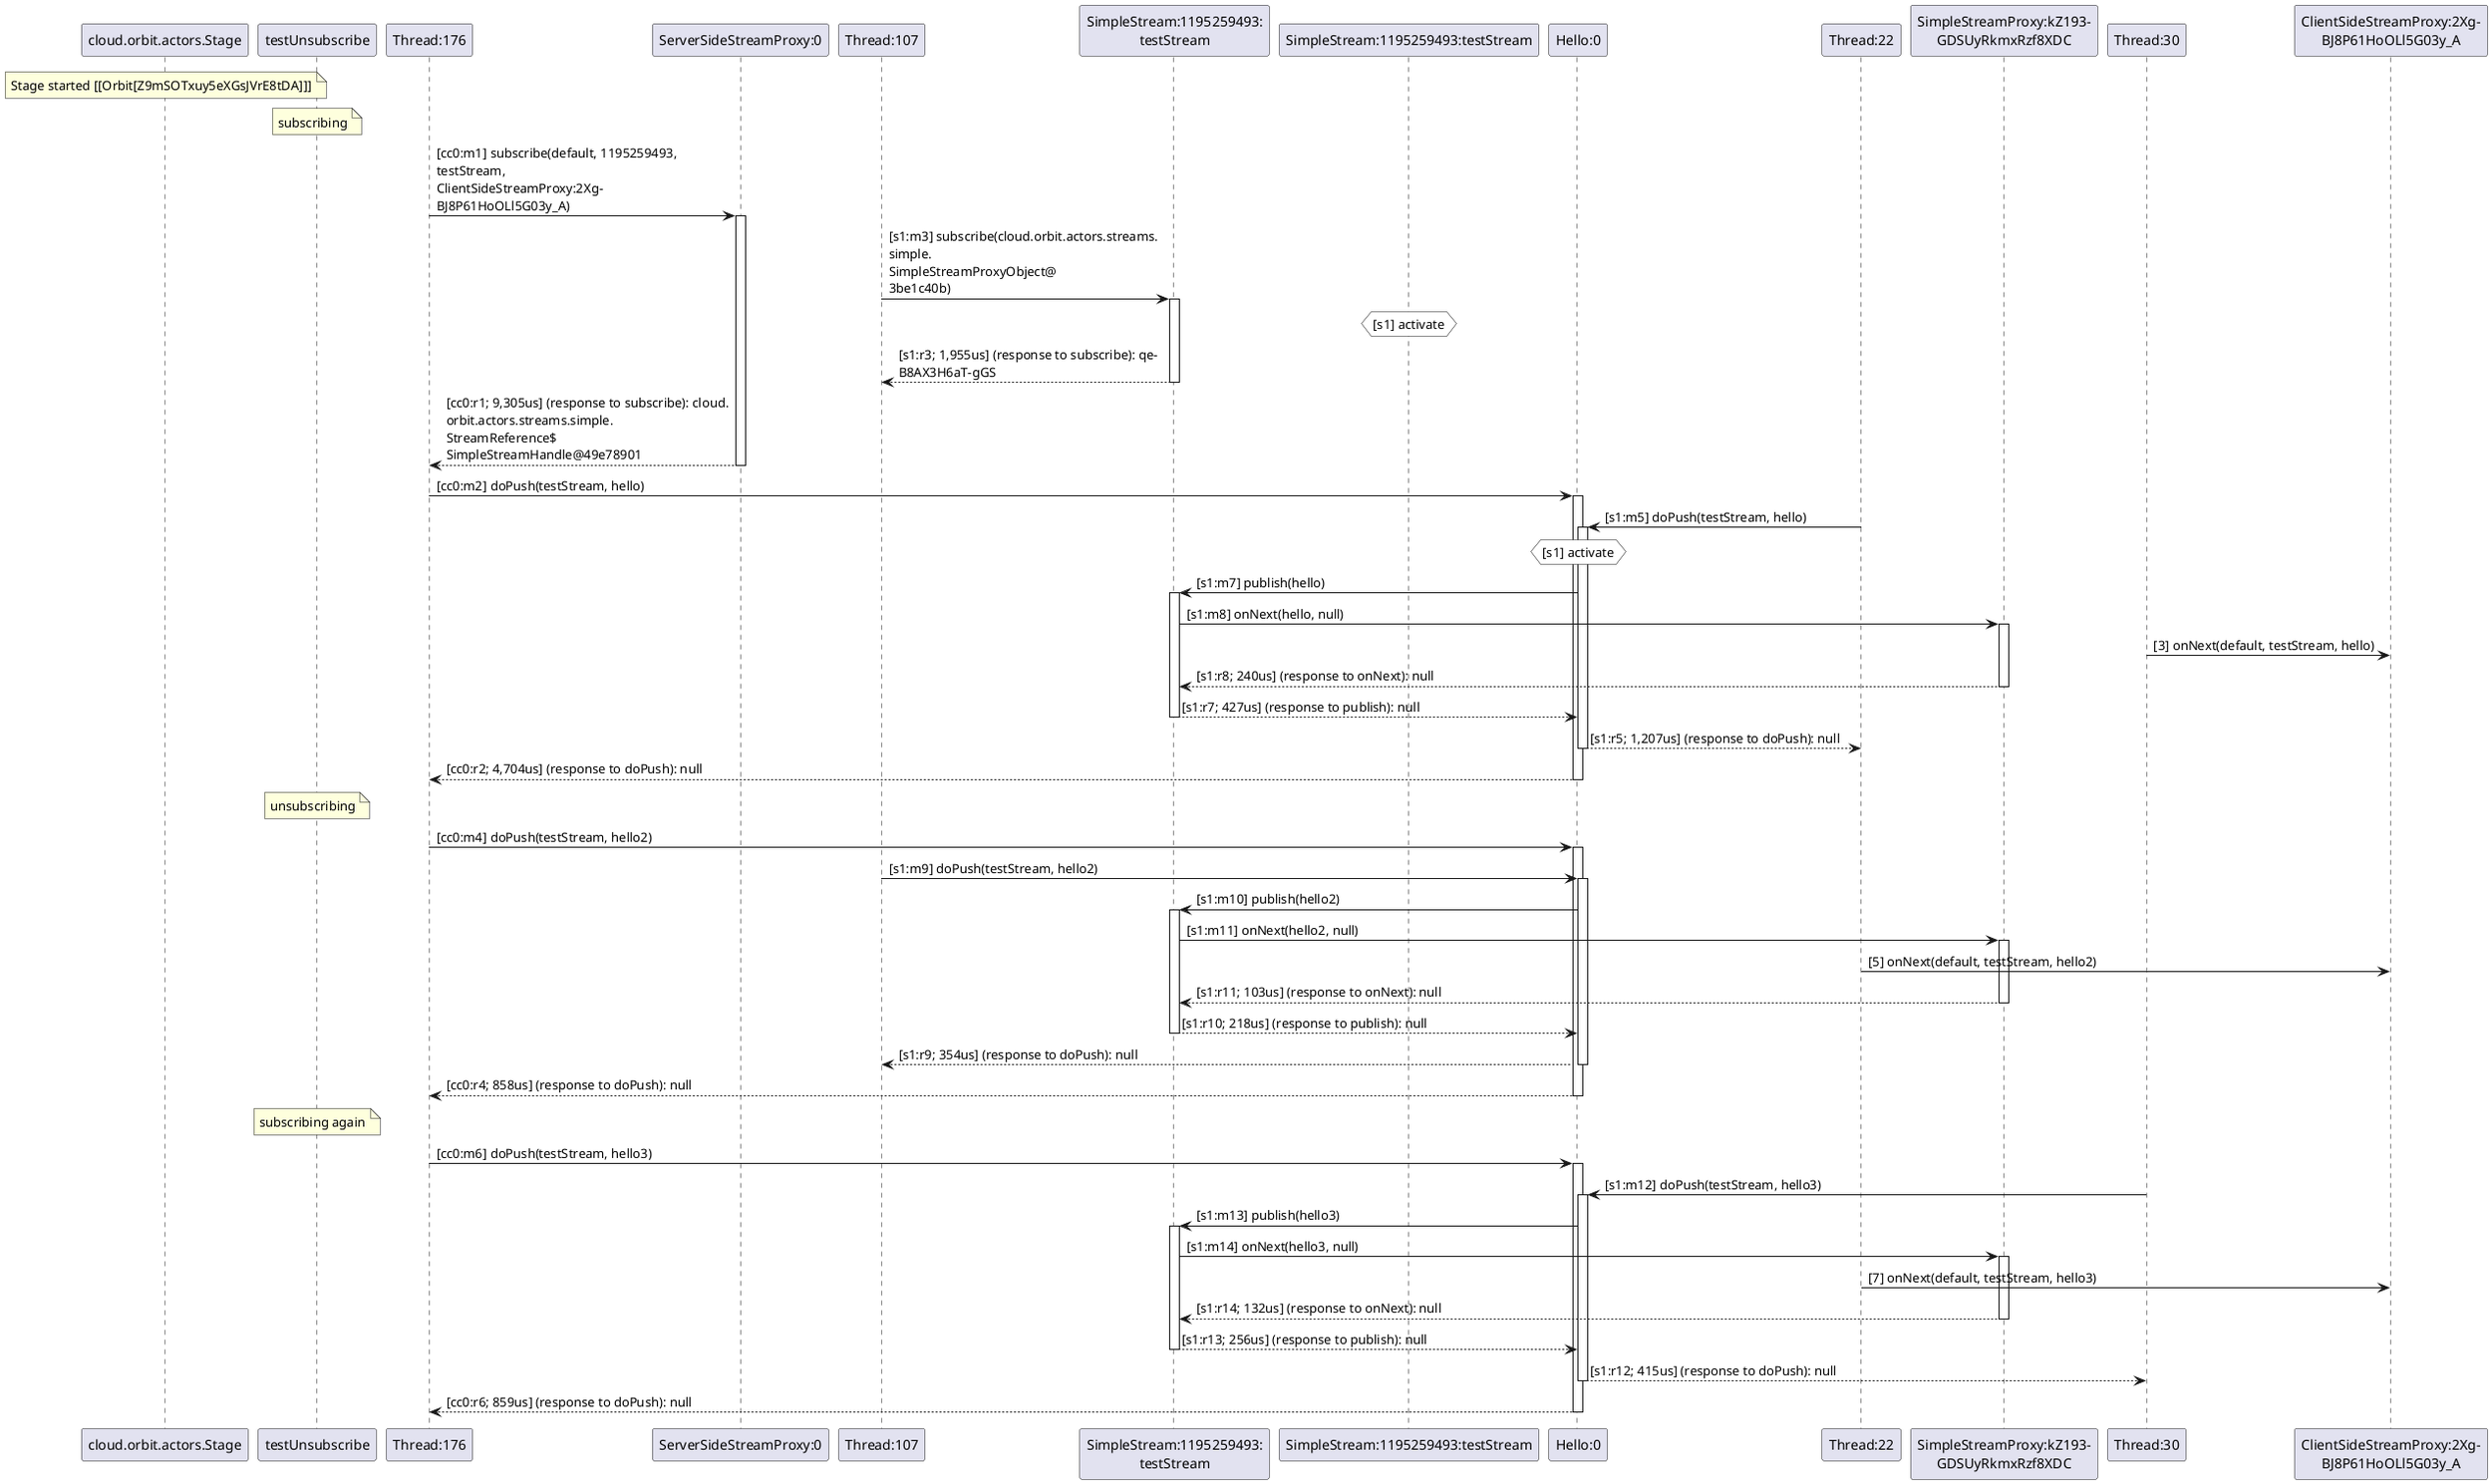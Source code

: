 @startuml
note over "cloud.orbit.actors.Stage": Stage started [[Orbit[Z9mSOTxuy5eXGsJVrE8tDA]]]
note over "testUnsubscribe": subscribing
"Thread:176" -> "ServerSideStreamProxy:0" : [cc0:m1] subscribe(default, 1195259493, \ntestStream, \nClientSideStreamProxy:2Xg-\nBJ8P61HoOLl5G03y_A)
activate "ServerSideStreamProxy:0"
"Thread:107" -> "SimpleStream:1195259493:\ntestStream" : [s1:m3] subscribe(cloud.orbit.actors.streams.\nsimple.\nSimpleStreamProxyObject@\n3be1c40b)
activate "SimpleStream:1195259493:\ntestStream"
hnote over "SimpleStream:1195259493:testStream" #white : [s1] activate
"SimpleStream:1195259493:\ntestStream" --> "Thread:107" : [s1:r3; 1,955us] (response to subscribe): qe-\nB8AX3H6aT-gGS
deactivate "SimpleStream:1195259493:\ntestStream"
"ServerSideStreamProxy:0" --> "Thread:176" : [cc0:r1; 9,305us] (response to subscribe): cloud.\norbit.actors.streams.simple.\nStreamReference$\nSimpleStreamHandle@49e78901
deactivate "ServerSideStreamProxy:0"
"Thread:176" -> "Hello:0" : [cc0:m2] doPush(testStream, hello)
activate "Hello:0"
"Thread:22" -> "Hello:0" : [s1:m5] doPush(testStream, hello)
activate "Hello:0"
hnote over "Hello:0" #white : [s1] activate
"Hello:0" -> "SimpleStream:1195259493:\ntestStream" : [s1:m7] publish(hello)
activate "SimpleStream:1195259493:\ntestStream"
"SimpleStream:1195259493:\ntestStream" -> "SimpleStreamProxy:kZ193-\nGDSUyRkmxRzf8XDC" : [s1:m8] onNext(hello, null)
activate "SimpleStreamProxy:kZ193-\nGDSUyRkmxRzf8XDC"
"Thread:30" -> "ClientSideStreamProxy:2Xg-\nBJ8P61HoOLl5G03y_A" : [3] onNext(default, testStream, hello)
"SimpleStreamProxy:kZ193-\nGDSUyRkmxRzf8XDC" --> "SimpleStream:1195259493:\ntestStream" : [s1:r8; 240us] (response to onNext): null
deactivate "SimpleStreamProxy:kZ193-\nGDSUyRkmxRzf8XDC"
"SimpleStream:1195259493:\ntestStream" --> "Hello:0" : [s1:r7; 427us] (response to publish): null
deactivate "SimpleStream:1195259493:\ntestStream"
"Hello:0" --> "Thread:22" : [s1:r5; 1,207us] (response to doPush): null
deactivate "Hello:0"
"Hello:0" --> "Thread:176" : [cc0:r2; 4,704us] (response to doPush): null
deactivate "Hello:0"
note over "testUnsubscribe": unsubscribing
"Thread:176" -> "Hello:0" : [cc0:m4] doPush(testStream, hello2)
activate "Hello:0"
"Thread:107" -> "Hello:0" : [s1:m9] doPush(testStream, hello2)
activate "Hello:0"
"Hello:0" -> "SimpleStream:1195259493:\ntestStream" : [s1:m10] publish(hello2)
activate "SimpleStream:1195259493:\ntestStream"
"SimpleStream:1195259493:\ntestStream" -> "SimpleStreamProxy:kZ193-\nGDSUyRkmxRzf8XDC" : [s1:m11] onNext(hello2, null)
activate "SimpleStreamProxy:kZ193-\nGDSUyRkmxRzf8XDC"
"Thread:22" -> "ClientSideStreamProxy:2Xg-\nBJ8P61HoOLl5G03y_A" : [5] onNext(default, testStream, hello2)
"SimpleStreamProxy:kZ193-\nGDSUyRkmxRzf8XDC" --> "SimpleStream:1195259493:\ntestStream" : [s1:r11; 103us] (response to onNext): null
deactivate "SimpleStreamProxy:kZ193-\nGDSUyRkmxRzf8XDC"
"SimpleStream:1195259493:\ntestStream" --> "Hello:0" : [s1:r10; 218us] (response to publish): null
deactivate "SimpleStream:1195259493:\ntestStream"
"Hello:0" --> "Thread:107" : [s1:r9; 354us] (response to doPush): null
deactivate "Hello:0"
"Hello:0" --> "Thread:176" : [cc0:r4; 858us] (response to doPush): null
deactivate "Hello:0"
note over "testUnsubscribe": subscribing again
"Thread:176" -> "Hello:0" : [cc0:m6] doPush(testStream, hello3)
activate "Hello:0"
"Thread:30" -> "Hello:0" : [s1:m12] doPush(testStream, hello3)
activate "Hello:0"
"Hello:0" -> "SimpleStream:1195259493:\ntestStream" : [s1:m13] publish(hello3)
activate "SimpleStream:1195259493:\ntestStream"
"SimpleStream:1195259493:\ntestStream" -> "SimpleStreamProxy:kZ193-\nGDSUyRkmxRzf8XDC" : [s1:m14] onNext(hello3, null)
activate "SimpleStreamProxy:kZ193-\nGDSUyRkmxRzf8XDC"
"Thread:22" -> "ClientSideStreamProxy:2Xg-\nBJ8P61HoOLl5G03y_A" : [7] onNext(default, testStream, hello3)
"SimpleStreamProxy:kZ193-\nGDSUyRkmxRzf8XDC" --> "SimpleStream:1195259493:\ntestStream" : [s1:r14; 132us] (response to onNext): null
deactivate "SimpleStreamProxy:kZ193-\nGDSUyRkmxRzf8XDC"
"SimpleStream:1195259493:\ntestStream" --> "Hello:0" : [s1:r13; 256us] (response to publish): null
deactivate "SimpleStream:1195259493:\ntestStream"
"Hello:0" --> "Thread:30" : [s1:r12; 415us] (response to doPush): null
deactivate "Hello:0"
"Hello:0" --> "Thread:176" : [cc0:r6; 859us] (response to doPush): null
deactivate "Hello:0"
@enduml
